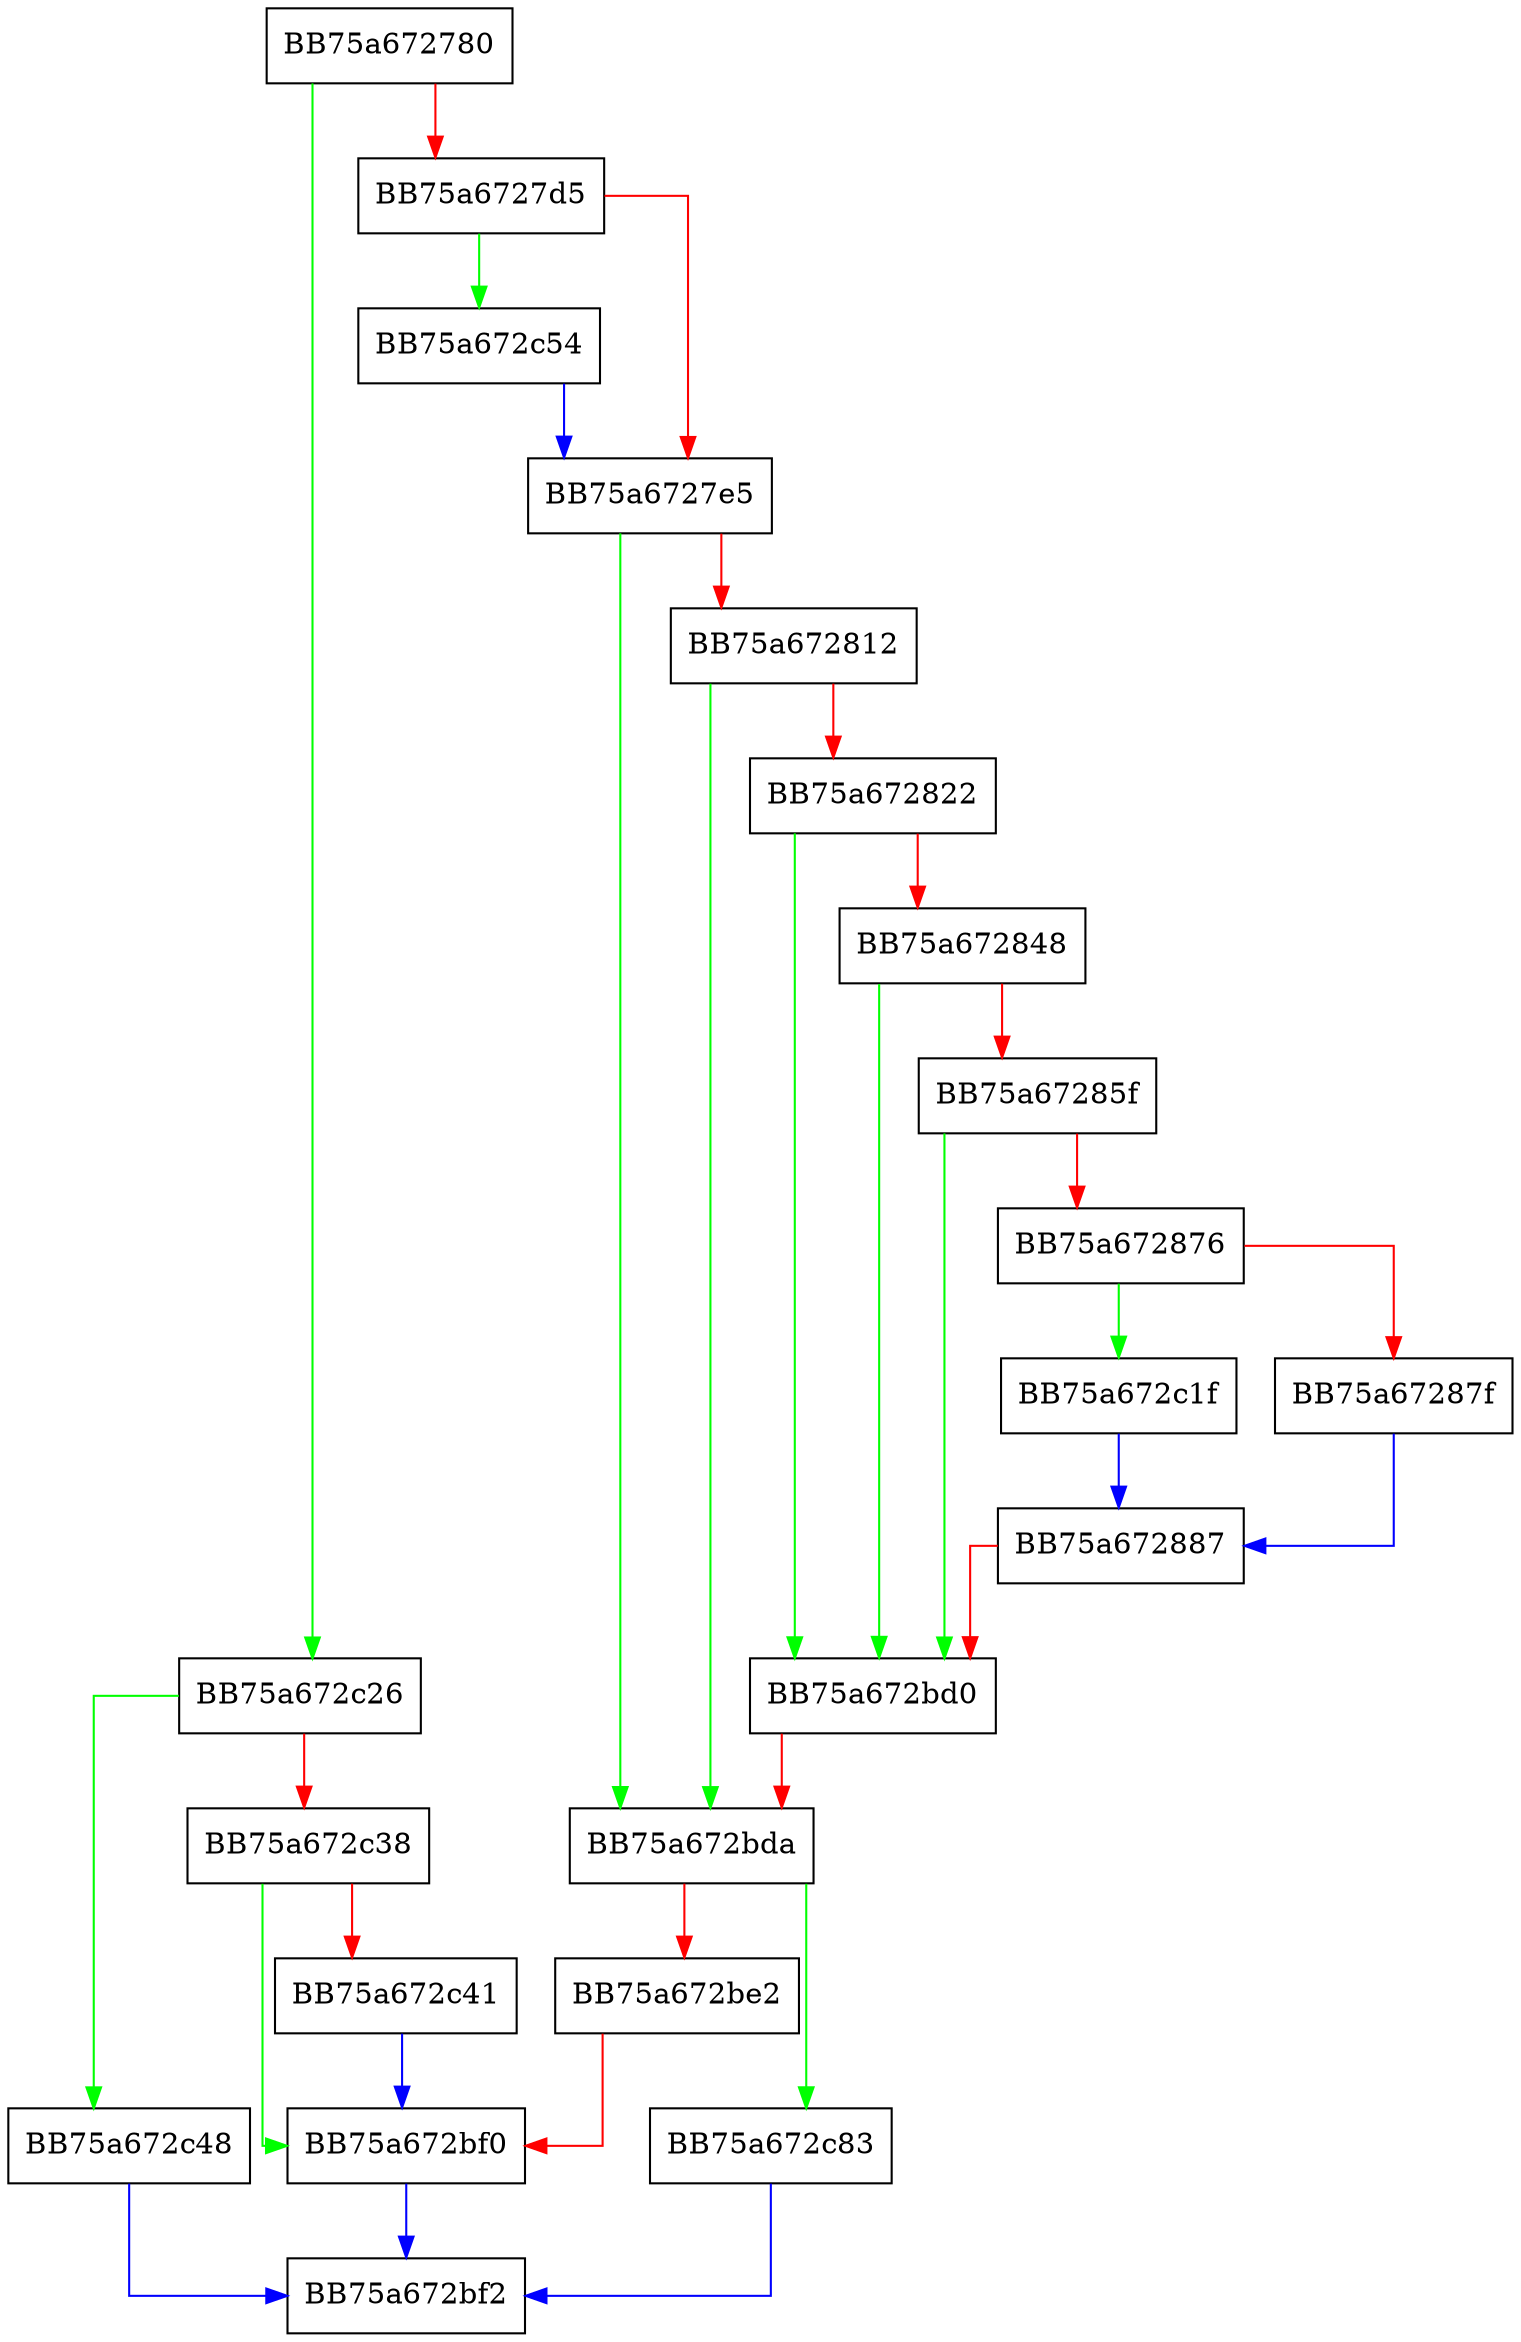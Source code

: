 digraph LoadAttributes {
  node [shape="box"];
  graph [splines=ortho];
  BB75a672780 -> BB75a672c26 [color="green"];
  BB75a672780 -> BB75a6727d5 [color="red"];
  BB75a6727d5 -> BB75a672c54 [color="green"];
  BB75a6727d5 -> BB75a6727e5 [color="red"];
  BB75a6727e5 -> BB75a672bda [color="green"];
  BB75a6727e5 -> BB75a672812 [color="red"];
  BB75a672812 -> BB75a672bda [color="green"];
  BB75a672812 -> BB75a672822 [color="red"];
  BB75a672822 -> BB75a672bd0 [color="green"];
  BB75a672822 -> BB75a672848 [color="red"];
  BB75a672848 -> BB75a672bd0 [color="green"];
  BB75a672848 -> BB75a67285f [color="red"];
  BB75a67285f -> BB75a672bd0 [color="green"];
  BB75a67285f -> BB75a672876 [color="red"];
  BB75a672876 -> BB75a672c1f [color="green"];
  BB75a672876 -> BB75a67287f [color="red"];
  BB75a67287f -> BB75a672887 [color="blue"];
  BB75a672887 -> BB75a672bd0 [color="red"];
  BB75a672bd0 -> BB75a672bda [color="red"];
  BB75a672bda -> BB75a672c83 [color="green"];
  BB75a672bda -> BB75a672be2 [color="red"];
  BB75a672be2 -> BB75a672bf0 [color="red"];
  BB75a672bf0 -> BB75a672bf2 [color="blue"];
  BB75a672c1f -> BB75a672887 [color="blue"];
  BB75a672c26 -> BB75a672c48 [color="green"];
  BB75a672c26 -> BB75a672c38 [color="red"];
  BB75a672c38 -> BB75a672bf0 [color="green"];
  BB75a672c38 -> BB75a672c41 [color="red"];
  BB75a672c41 -> BB75a672bf0 [color="blue"];
  BB75a672c48 -> BB75a672bf2 [color="blue"];
  BB75a672c54 -> BB75a6727e5 [color="blue"];
  BB75a672c83 -> BB75a672bf2 [color="blue"];
}